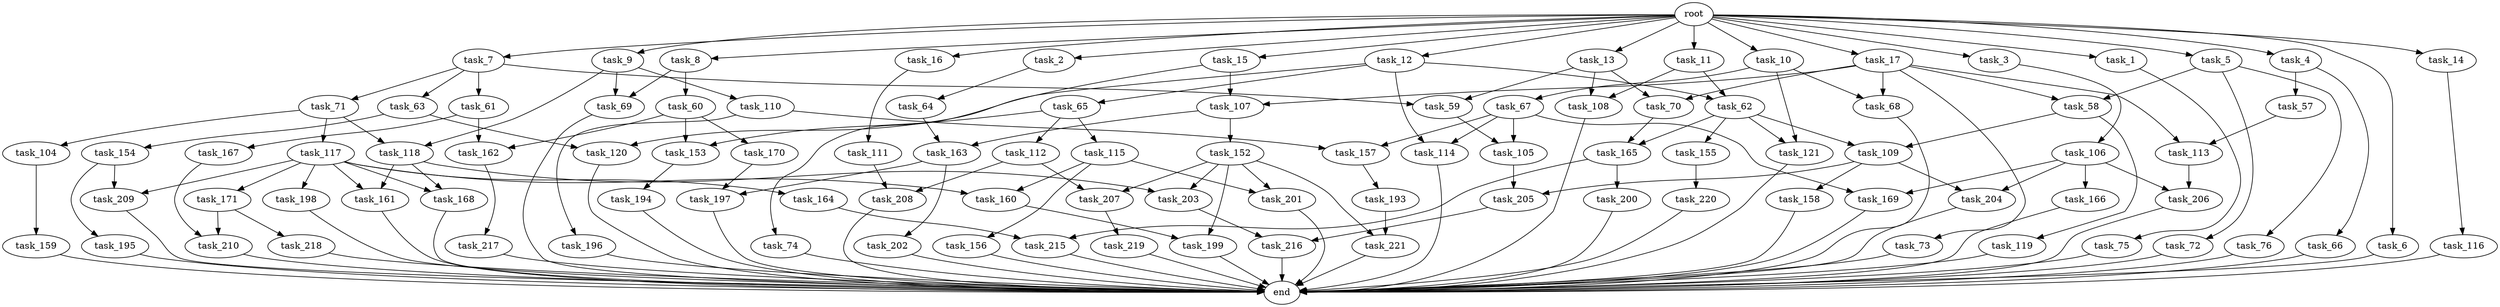digraph G {
  task_104 [size="841813590.016000"];
  task_171 [size="841813590.016000"];
  task_195 [size="68719476.736000"];
  task_64 [size="1391569403.904000"];
  end [size="0.000000"];
  task_17 [size="2.048000"];
  task_219 [size="1717986918.400000"];
  task_217 [size="1717986918.400000"];
  task_112 [size="68719476.736000"];
  task_69 [size="549755813.888000"];
  task_11 [size="2.048000"];
  task_209 [size="910533066.752000"];
  task_113 [size="2147483648.000000"];
  task_199 [size="1821066133.504000"];
  task_73 [size="429496729.600000"];
  task_59 [size="2199023255.552000"];
  task_197 [size="2010044694.528000"];
  task_7 [size="2.048000"];
  task_109 [size="2233382993.920000"];
  task_67 [size="1717986918.400000"];
  task_158 [size="841813590.016000"];
  task_157 [size="910533066.752000"];
  task_205 [size="910533066.752000"];
  task_216 [size="137438953.472000"];
  task_115 [size="68719476.736000"];
  task_75 [size="274877906.944000"];
  task_206 [size="343597383.680000"];
  task_203 [size="2147483648.000000"];
  task_63 [size="1099511627.776000"];
  task_61 [size="1099511627.776000"];
  task_201 [size="2147483648.000000"];
  task_107 [size="498216206.336000"];
  task_72 [size="274877906.944000"];
  task_196 [size="841813590.016000"];
  task_118 [size="1116691496.960000"];
  task_121 [size="3109556322.304000"];
  task_105 [size="910533066.752000"];
  task_198 [size="841813590.016000"];
  task_202 [size="618475290.624000"];
  task_170 [size="68719476.736000"];
  task_57 [size="841813590.016000"];
  task_14 [size="2.048000"];
  task_62 [size="2336462209.024000"];
  task_119 [size="841813590.016000"];
  task_153 [size="137438953.472000"];
  task_215 [size="1047972020.224000"];
  task_207 [size="1047972020.224000"];
  task_108 [size="1717986918.400000"];
  task_120 [size="1992864825.344000"];
  task_9 [size="2.048000"];
  task_58 [size="704374636.544000"];
  task_8 [size="2.048000"];
  task_15 [size="2.048000"];
  root [size="0.000000"];
  task_161 [size="2559800508.416000"];
  task_218 [size="618475290.624000"];
  task_165 [size="2491081031.680000"];
  task_4 [size="2.048000"];
  task_70 [size="1529008357.376000"];
  task_65 [size="1717986918.400000"];
  task_60 [size="274877906.944000"];
  task_13 [size="2.048000"];
  task_194 [size="1391569403.904000"];
  task_66 [size="841813590.016000"];
  task_210 [size="1460288880.640000"];
  task_5 [size="2.048000"];
  task_169 [size="137438953.472000"];
  task_204 [size="910533066.752000"];
  task_154 [size="274877906.944000"];
  task_200 [size="618475290.624000"];
  task_6 [size="2.048000"];
  task_220 [size="1717986918.400000"];
  task_116 [size="1099511627.776000"];
  task_16 [size="2.048000"];
  task_164 [size="841813590.016000"];
  task_152 [size="1717986918.400000"];
  task_106 [size="841813590.016000"];
  task_3 [size="2.048000"];
  task_117 [size="841813590.016000"];
  task_155 [size="1391569403.904000"];
  task_166 [size="68719476.736000"];
  task_10 [size="2.048000"];
  task_110 [size="274877906.944000"];
  task_74 [size="68719476.736000"];
  task_221 [size="704374636.544000"];
  task_160 [size="2559800508.416000"];
  task_1 [size="2.048000"];
  task_208 [size="1047972020.224000"];
  task_159 [size="429496729.600000"];
  task_156 [size="1717986918.400000"];
  task_68 [size="2147483648.000000"];
  task_168 [size="2559800508.416000"];
  task_2 [size="2.048000"];
  task_71 [size="1099511627.776000"];
  task_114 [size="1786706395.136000"];
  task_12 [size="2.048000"];
  task_111 [size="274877906.944000"];
  task_167 [size="1391569403.904000"];
  task_163 [size="2147483648.000000"];
  task_193 [size="1099511627.776000"];
  task_162 [size="1460288880.640000"];
  task_76 [size="274877906.944000"];

  task_104 -> task_159 [size="209715200.000000"];
  task_171 -> task_218 [size="301989888.000000"];
  task_171 -> task_210 [size="301989888.000000"];
  task_195 -> end [size="1.000000"];
  task_64 -> task_163 [size="209715200.000000"];
  task_17 -> task_113 [size="209715200.000000"];
  task_17 -> task_58 [size="209715200.000000"];
  task_17 -> task_68 [size="209715200.000000"];
  task_17 -> task_107 [size="209715200.000000"];
  task_17 -> task_70 [size="209715200.000000"];
  task_17 -> task_73 [size="209715200.000000"];
  task_219 -> end [size="1.000000"];
  task_217 -> end [size="1.000000"];
  task_112 -> task_207 [size="301989888.000000"];
  task_112 -> task_208 [size="301989888.000000"];
  task_69 -> end [size="1.000000"];
  task_11 -> task_108 [size="301989888.000000"];
  task_11 -> task_62 [size="301989888.000000"];
  task_209 -> end [size="1.000000"];
  task_113 -> task_206 [size="134217728.000000"];
  task_199 -> end [size="1.000000"];
  task_73 -> end [size="1.000000"];
  task_59 -> task_105 [size="411041792.000000"];
  task_197 -> end [size="1.000000"];
  task_7 -> task_61 [size="536870912.000000"];
  task_7 -> task_59 [size="536870912.000000"];
  task_7 -> task_71 [size="536870912.000000"];
  task_7 -> task_63 [size="536870912.000000"];
  task_109 -> task_205 [size="411041792.000000"];
  task_109 -> task_204 [size="411041792.000000"];
  task_109 -> task_158 [size="411041792.000000"];
  task_67 -> task_114 [size="33554432.000000"];
  task_67 -> task_157 [size="33554432.000000"];
  task_67 -> task_105 [size="33554432.000000"];
  task_67 -> task_169 [size="33554432.000000"];
  task_158 -> end [size="1.000000"];
  task_157 -> task_193 [size="536870912.000000"];
  task_205 -> task_216 [size="33554432.000000"];
  task_216 -> end [size="1.000000"];
  task_115 -> task_201 [size="838860800.000000"];
  task_115 -> task_156 [size="838860800.000000"];
  task_115 -> task_160 [size="838860800.000000"];
  task_75 -> end [size="1.000000"];
  task_206 -> end [size="1.000000"];
  task_203 -> task_216 [size="33554432.000000"];
  task_63 -> task_120 [size="134217728.000000"];
  task_63 -> task_154 [size="134217728.000000"];
  task_61 -> task_162 [size="679477248.000000"];
  task_61 -> task_167 [size="679477248.000000"];
  task_201 -> end [size="1.000000"];
  task_107 -> task_152 [size="838860800.000000"];
  task_107 -> task_163 [size="838860800.000000"];
  task_72 -> end [size="1.000000"];
  task_196 -> end [size="1.000000"];
  task_118 -> task_161 [size="838860800.000000"];
  task_118 -> task_168 [size="838860800.000000"];
  task_118 -> task_203 [size="838860800.000000"];
  task_121 -> end [size="1.000000"];
  task_105 -> task_205 [size="33554432.000000"];
  task_198 -> end [size="1.000000"];
  task_202 -> end [size="1.000000"];
  task_170 -> task_197 [size="679477248.000000"];
  task_57 -> task_113 [size="838860800.000000"];
  task_14 -> task_116 [size="536870912.000000"];
  task_62 -> task_109 [size="679477248.000000"];
  task_62 -> task_155 [size="679477248.000000"];
  task_62 -> task_121 [size="679477248.000000"];
  task_62 -> task_165 [size="679477248.000000"];
  task_119 -> end [size="1.000000"];
  task_153 -> task_194 [size="679477248.000000"];
  task_215 -> end [size="1.000000"];
  task_207 -> task_219 [size="838860800.000000"];
  task_108 -> end [size="1.000000"];
  task_120 -> end [size="1.000000"];
  task_9 -> task_69 [size="134217728.000000"];
  task_9 -> task_110 [size="134217728.000000"];
  task_9 -> task_118 [size="134217728.000000"];
  task_58 -> task_109 [size="411041792.000000"];
  task_58 -> task_119 [size="411041792.000000"];
  task_8 -> task_60 [size="134217728.000000"];
  task_8 -> task_69 [size="134217728.000000"];
  task_15 -> task_107 [size="33554432.000000"];
  task_15 -> task_74 [size="33554432.000000"];
  root -> task_15 [size="1.000000"];
  root -> task_16 [size="1.000000"];
  root -> task_5 [size="1.000000"];
  root -> task_11 [size="1.000000"];
  root -> task_3 [size="1.000000"];
  root -> task_12 [size="1.000000"];
  root -> task_8 [size="1.000000"];
  root -> task_6 [size="1.000000"];
  root -> task_17 [size="1.000000"];
  root -> task_7 [size="1.000000"];
  root -> task_1 [size="1.000000"];
  root -> task_4 [size="1.000000"];
  root -> task_2 [size="1.000000"];
  root -> task_13 [size="1.000000"];
  root -> task_14 [size="1.000000"];
  root -> task_9 [size="1.000000"];
  root -> task_10 [size="1.000000"];
  task_161 -> end [size="1.000000"];
  task_218 -> end [size="1.000000"];
  task_165 -> task_200 [size="301989888.000000"];
  task_165 -> task_215 [size="301989888.000000"];
  task_4 -> task_57 [size="411041792.000000"];
  task_4 -> task_66 [size="411041792.000000"];
  task_70 -> task_165 [size="536870912.000000"];
  task_65 -> task_112 [size="33554432.000000"];
  task_65 -> task_115 [size="33554432.000000"];
  task_65 -> task_153 [size="33554432.000000"];
  task_60 -> task_162 [size="33554432.000000"];
  task_60 -> task_170 [size="33554432.000000"];
  task_60 -> task_153 [size="33554432.000000"];
  task_13 -> task_108 [size="536870912.000000"];
  task_13 -> task_59 [size="536870912.000000"];
  task_13 -> task_70 [size="536870912.000000"];
  task_194 -> end [size="1.000000"];
  task_66 -> end [size="1.000000"];
  task_210 -> end [size="1.000000"];
  task_5 -> task_58 [size="134217728.000000"];
  task_5 -> task_76 [size="134217728.000000"];
  task_5 -> task_72 [size="134217728.000000"];
  task_169 -> end [size="1.000000"];
  task_204 -> end [size="1.000000"];
  task_154 -> task_209 [size="33554432.000000"];
  task_154 -> task_195 [size="33554432.000000"];
  task_200 -> end [size="1.000000"];
  task_6 -> end [size="1.000000"];
  task_220 -> end [size="1.000000"];
  task_116 -> end [size="1.000000"];
  task_16 -> task_111 [size="134217728.000000"];
  task_164 -> task_215 [size="209715200.000000"];
  task_152 -> task_201 [size="209715200.000000"];
  task_152 -> task_207 [size="209715200.000000"];
  task_152 -> task_221 [size="209715200.000000"];
  task_152 -> task_203 [size="209715200.000000"];
  task_152 -> task_199 [size="209715200.000000"];
  task_106 -> task_166 [size="33554432.000000"];
  task_106 -> task_206 [size="33554432.000000"];
  task_106 -> task_204 [size="33554432.000000"];
  task_106 -> task_169 [size="33554432.000000"];
  task_3 -> task_106 [size="411041792.000000"];
  task_117 -> task_209 [size="411041792.000000"];
  task_117 -> task_161 [size="411041792.000000"];
  task_117 -> task_160 [size="411041792.000000"];
  task_117 -> task_198 [size="411041792.000000"];
  task_117 -> task_164 [size="411041792.000000"];
  task_117 -> task_171 [size="411041792.000000"];
  task_117 -> task_168 [size="411041792.000000"];
  task_155 -> task_220 [size="838860800.000000"];
  task_166 -> end [size="1.000000"];
  task_10 -> task_68 [size="838860800.000000"];
  task_10 -> task_67 [size="838860800.000000"];
  task_10 -> task_121 [size="838860800.000000"];
  task_110 -> task_157 [size="411041792.000000"];
  task_110 -> task_196 [size="411041792.000000"];
  task_74 -> end [size="1.000000"];
  task_221 -> end [size="1.000000"];
  task_160 -> task_199 [size="679477248.000000"];
  task_1 -> task_75 [size="134217728.000000"];
  task_208 -> end [size="1.000000"];
  task_159 -> end [size="1.000000"];
  task_156 -> end [size="1.000000"];
  task_68 -> end [size="1.000000"];
  task_168 -> end [size="1.000000"];
  task_2 -> task_64 [size="679477248.000000"];
  task_71 -> task_118 [size="411041792.000000"];
  task_71 -> task_104 [size="411041792.000000"];
  task_71 -> task_117 [size="411041792.000000"];
  task_114 -> end [size="1.000000"];
  task_12 -> task_65 [size="838860800.000000"];
  task_12 -> task_114 [size="838860800.000000"];
  task_12 -> task_62 [size="838860800.000000"];
  task_12 -> task_120 [size="838860800.000000"];
  task_111 -> task_208 [size="209715200.000000"];
  task_167 -> task_210 [size="411041792.000000"];
  task_163 -> task_197 [size="301989888.000000"];
  task_163 -> task_202 [size="301989888.000000"];
  task_193 -> task_221 [size="134217728.000000"];
  task_162 -> task_217 [size="838860800.000000"];
  task_76 -> end [size="1.000000"];
}
